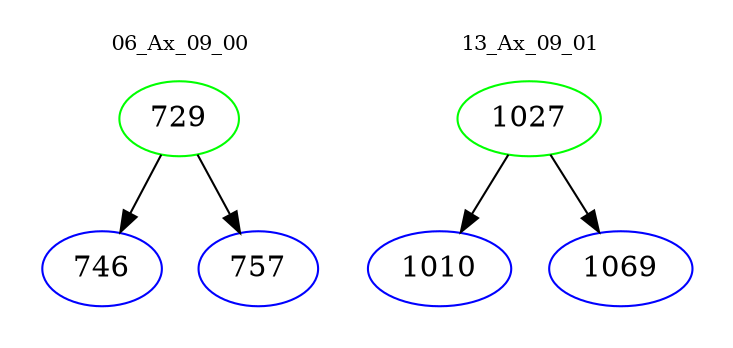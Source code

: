 digraph{
subgraph cluster_0 {
color = white
label = "06_Ax_09_00";
fontsize=10;
T0_729 [label="729", color="green"]
T0_729 -> T0_746 [color="black"]
T0_746 [label="746", color="blue"]
T0_729 -> T0_757 [color="black"]
T0_757 [label="757", color="blue"]
}
subgraph cluster_1 {
color = white
label = "13_Ax_09_01";
fontsize=10;
T1_1027 [label="1027", color="green"]
T1_1027 -> T1_1010 [color="black"]
T1_1010 [label="1010", color="blue"]
T1_1027 -> T1_1069 [color="black"]
T1_1069 [label="1069", color="blue"]
}
}
